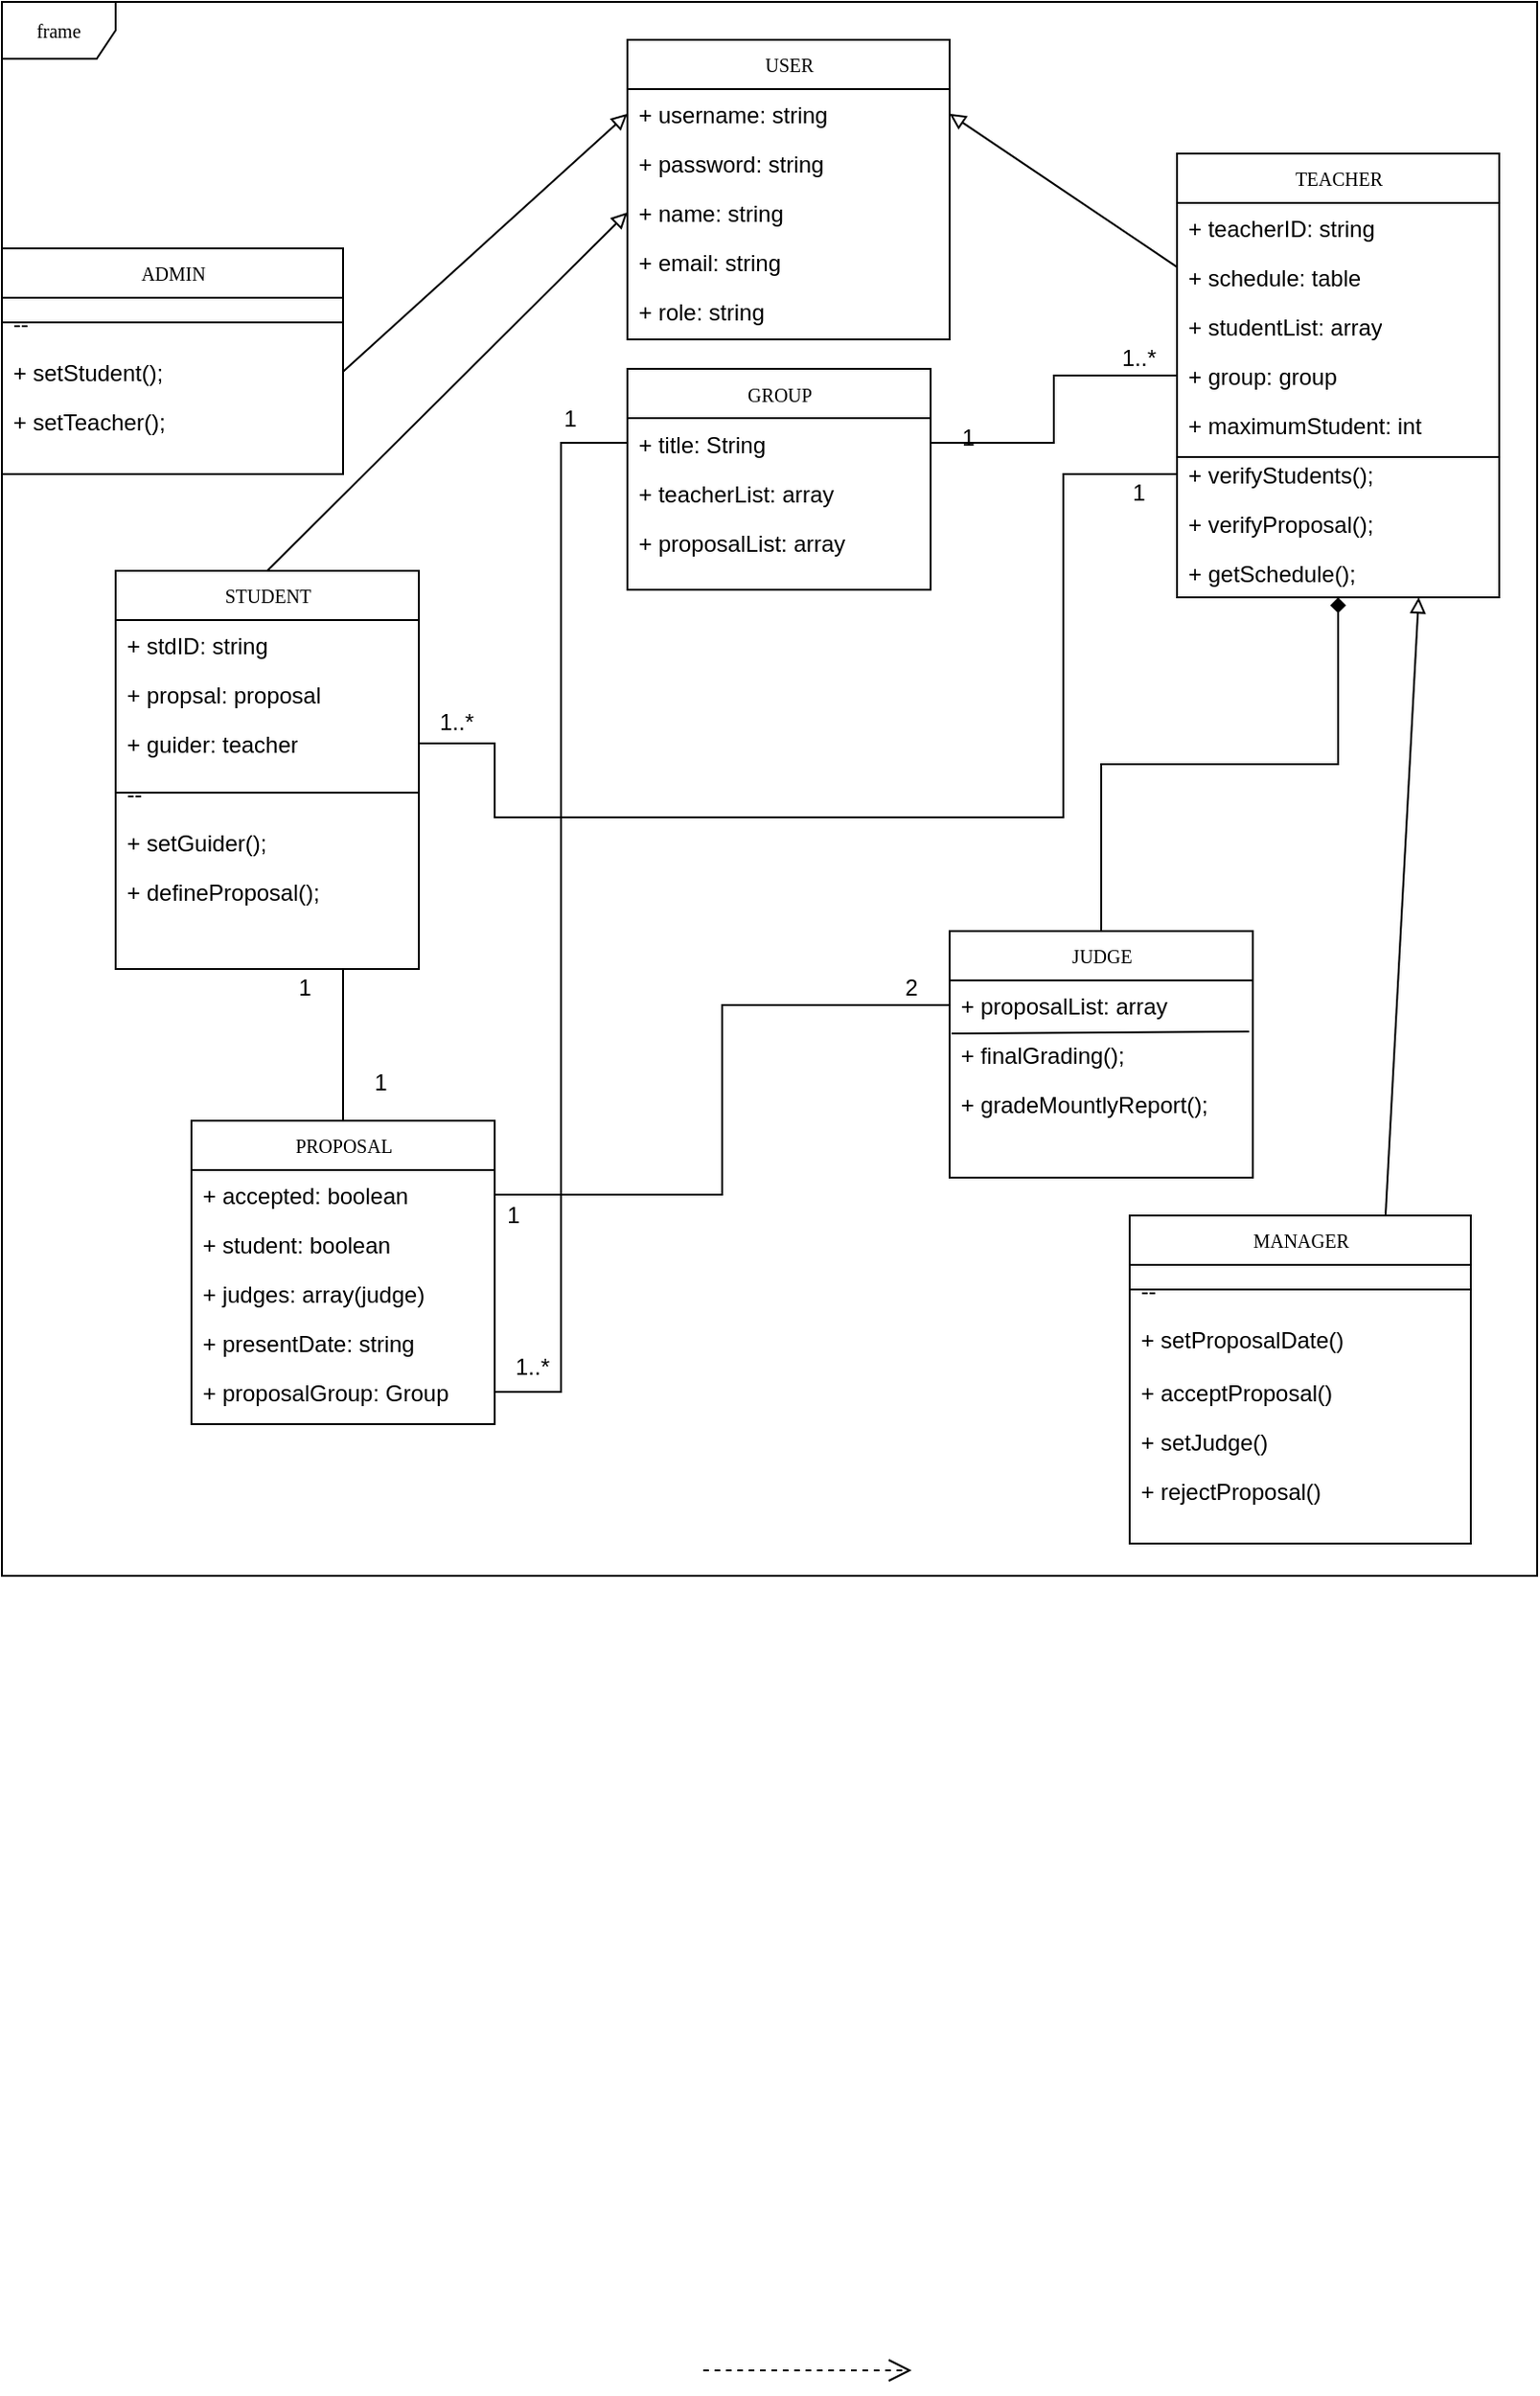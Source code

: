 <mxfile version="12.8.5" type="device"><diagram name="Page-1" id="c4acf3e9-155e-7222-9cf6-157b1a14988f"><mxGraphModel dx="868" dy="1579" grid="1" gridSize="10" guides="1" tooltips="1" connect="1" arrows="1" fold="1" page="1" pageScale="1" pageWidth="850" pageHeight="1100" background="#ffffff" math="0" shadow="0"><root><mxCell id="0"/><mxCell id="1" parent="0"/><mxCell id="17acba5748e5396b-1" value="frame" style="shape=umlFrame;whiteSpace=wrap;html=1;rounded=0;shadow=0;comic=0;labelBackgroundColor=none;strokeWidth=1;fontFamily=Verdana;fontSize=10;align=center;" parent="1" vertex="1"><mxGeometry x="10" y="-220" width="810" height="830" as="geometry"/></mxCell><mxCell id="5d2195bd80daf111-34" style="edgeStyle=orthogonalEdgeStyle;rounded=0;html=1;dashed=1;labelBackgroundColor=none;startFill=0;endArrow=open;endFill=0;endSize=10;fontFamily=Verdana;fontSize=10;" parent="1" edge="1"><mxGeometry relative="1" as="geometry"><Array as="points"><mxPoint x="410" y="1029"/><mxPoint x="410" y="1029"/></Array><mxPoint x="380" y="1029" as="sourcePoint"/><mxPoint x="490" y="1029" as="targetPoint"/></mxGeometry></mxCell><mxCell id="wHFiMP8h2p_ATJHwWN6Z-9" style="rounded=0;orthogonalLoop=1;jettySize=auto;html=1;entryX=1;entryY=0.5;entryDx=0;entryDy=0;endArrow=block;endFill=0;" edge="1" parent="1" source="17acba5748e5396b-30" target="17acba5748e5396b-21"><mxGeometry relative="1" as="geometry"><mxPoint x="580" y="152" as="sourcePoint"/></mxGeometry></mxCell><mxCell id="wHFiMP8h2p_ATJHwWN6Z-18" style="edgeStyle=none;rounded=0;orthogonalLoop=1;jettySize=auto;html=1;exitX=0.5;exitY=0;exitDx=0;exitDy=0;endArrow=block;endFill=0;entryX=0;entryY=0.5;entryDx=0;entryDy=0;" edge="1" parent="1" source="wHFiMP8h2p_ATJHwWN6Z-10" target="wHFiMP8h2p_ATJHwWN6Z-14"><mxGeometry relative="1" as="geometry"><Array as="points"/></mxGeometry></mxCell><mxCell id="wHFiMP8h2p_ATJHwWN6Z-23" value="" style="endArrow=none;html=1;entryX=1;entryY=0.5;entryDx=0;entryDy=0;exitX=0;exitY=0.5;exitDx=0;exitDy=0;" edge="1" parent="1" source="wHFiMP8h2p_ATJHwWN6Z-1" target="wHFiMP8h2p_ATJHwWN6Z-1"><mxGeometry width="50" height="50" relative="1" as="geometry"><mxPoint x="140" y="170" as="sourcePoint"/><mxPoint x="190" y="120" as="targetPoint"/></mxGeometry></mxCell><mxCell id="wHFiMP8h2p_ATJHwWN6Z-49" style="edgeStyle=none;rounded=0;orthogonalLoop=1;jettySize=auto;html=1;exitX=1;exitY=0.5;exitDx=0;exitDy=0;entryX=0;entryY=0.5;entryDx=0;entryDy=0;endArrow=block;endFill=0;" edge="1" parent="1" source="wHFiMP8h2p_ATJHwWN6Z-46" target="17acba5748e5396b-21"><mxGeometry relative="1" as="geometry"/></mxCell><mxCell id="wHFiMP8h2p_ATJHwWN6Z-57" style="edgeStyle=orthogonalEdgeStyle;rounded=0;orthogonalLoop=1;jettySize=auto;html=1;exitX=0.5;exitY=0;exitDx=0;exitDy=0;endArrow=none;endFill=0;entryX=0.75;entryY=1;entryDx=0;entryDy=0;" edge="1" parent="1" source="5d2195bd80daf111-5" target="wHFiMP8h2p_ATJHwWN6Z-10"><mxGeometry relative="1" as="geometry"><mxPoint x="200" y="320" as="targetPoint"/></mxGeometry></mxCell><mxCell id="wHFiMP8h2p_ATJHwWN6Z-58" style="edgeStyle=orthogonalEdgeStyle;rounded=0;orthogonalLoop=1;jettySize=auto;html=1;exitX=1;exitY=0.5;exitDx=0;exitDy=0;entryX=0;entryY=0.5;entryDx=0;entryDy=0;endArrow=none;endFill=0;" edge="1" parent="1" source="5d2195bd80daf111-7" target="wHFiMP8h2p_ATJHwWN6Z-20"><mxGeometry relative="1" as="geometry"/></mxCell><mxCell id="wHFiMP8h2p_ATJHwWN6Z-42" value="ADMIN" style="swimlane;html=1;fontStyle=0;childLayout=stackLayout;horizontal=1;startSize=26;fillColor=none;horizontalStack=0;resizeParent=1;resizeLast=0;collapsible=1;marginBottom=0;swimlaneFillColor=#ffffff;rounded=0;shadow=0;comic=0;labelBackgroundColor=none;strokeWidth=1;fontFamily=Verdana;fontSize=10;align=center;" vertex="1" parent="1"><mxGeometry x="10" y="-90" width="180" height="119" as="geometry"/></mxCell><mxCell id="wHFiMP8h2p_ATJHwWN6Z-43" value="--" style="text;html=1;strokeColor=none;fillColor=none;align=left;verticalAlign=top;spacingLeft=4;spacingRight=4;whiteSpace=wrap;overflow=hidden;rotatable=0;points=[[0,0.5],[1,0.5]];portConstraint=eastwest;" vertex="1" parent="wHFiMP8h2p_ATJHwWN6Z-42"><mxGeometry y="26" width="180" height="26" as="geometry"/></mxCell><mxCell id="wHFiMP8h2p_ATJHwWN6Z-45" style="edgeStyle=none;rounded=0;orthogonalLoop=1;jettySize=auto;html=1;exitX=0;exitY=0.5;exitDx=0;exitDy=0;endArrow=none;endFill=0;entryX=1;entryY=0.5;entryDx=0;entryDy=0;" edge="1" parent="wHFiMP8h2p_ATJHwWN6Z-42" source="wHFiMP8h2p_ATJHwWN6Z-43" target="wHFiMP8h2p_ATJHwWN6Z-43"><mxGeometry relative="1" as="geometry"/></mxCell><mxCell id="wHFiMP8h2p_ATJHwWN6Z-46" value="+ setStudent();" style="text;html=1;strokeColor=none;fillColor=none;align=left;verticalAlign=top;spacingLeft=4;spacingRight=4;whiteSpace=wrap;overflow=hidden;rotatable=0;points=[[0,0.5],[1,0.5]];portConstraint=eastwest;" vertex="1" parent="wHFiMP8h2p_ATJHwWN6Z-42"><mxGeometry y="52" width="180" height="26" as="geometry"/></mxCell><mxCell id="wHFiMP8h2p_ATJHwWN6Z-48" value="+ setTeacher();" style="text;html=1;strokeColor=none;fillColor=none;align=left;verticalAlign=top;spacingLeft=4;spacingRight=4;whiteSpace=wrap;overflow=hidden;rotatable=0;points=[[0,0.5],[1,0.5]];portConstraint=eastwest;" vertex="1" parent="wHFiMP8h2p_ATJHwWN6Z-42"><mxGeometry y="78" width="180" height="26" as="geometry"/></mxCell><mxCell id="wHFiMP8h2p_ATJHwWN6Z-10" value="STUDENT" style="swimlane;html=1;fontStyle=0;childLayout=stackLayout;horizontal=1;startSize=26;fillColor=none;horizontalStack=0;resizeParent=1;resizeLast=0;collapsible=1;marginBottom=0;swimlaneFillColor=#ffffff;rounded=0;shadow=0;comic=0;labelBackgroundColor=none;strokeWidth=1;fontFamily=Verdana;fontSize=10;align=center;" vertex="1" parent="1"><mxGeometry x="70" y="80" width="160" height="210" as="geometry"/></mxCell><mxCell id="wHFiMP8h2p_ATJHwWN6Z-11" value="+ stdID: string" style="text;html=1;strokeColor=none;fillColor=none;align=left;verticalAlign=top;spacingLeft=4;spacingRight=4;whiteSpace=wrap;overflow=hidden;rotatable=0;points=[[0,0.5],[1,0.5]];portConstraint=eastwest;" vertex="1" parent="wHFiMP8h2p_ATJHwWN6Z-10"><mxGeometry y="26" width="160" height="26" as="geometry"/></mxCell><mxCell id="wHFiMP8h2p_ATJHwWN6Z-12" value="+ propsal: proposal" style="text;html=1;strokeColor=none;fillColor=none;align=left;verticalAlign=top;spacingLeft=4;spacingRight=4;whiteSpace=wrap;overflow=hidden;rotatable=0;points=[[0,0.5],[1,0.5]];portConstraint=eastwest;" vertex="1" parent="wHFiMP8h2p_ATJHwWN6Z-10"><mxGeometry y="52" width="160" height="26" as="geometry"/></mxCell><mxCell id="wHFiMP8h2p_ATJHwWN6Z-13" value="+ guider: teacher" style="text;html=1;strokeColor=none;fillColor=none;align=left;verticalAlign=top;spacingLeft=4;spacingRight=4;whiteSpace=wrap;overflow=hidden;rotatable=0;points=[[0,0.5],[1,0.5]];portConstraint=eastwest;" vertex="1" parent="wHFiMP8h2p_ATJHwWN6Z-10"><mxGeometry y="78" width="160" height="26" as="geometry"/></mxCell><mxCell id="wHFiMP8h2p_ATJHwWN6Z-81" value="" style="endArrow=none;html=1;exitX=0;exitY=0.5;exitDx=0;exitDy=0;entryX=1;entryY=0.5;entryDx=0;entryDy=0;" edge="1" parent="wHFiMP8h2p_ATJHwWN6Z-10" source="wHFiMP8h2p_ATJHwWN6Z-79" target="wHFiMP8h2p_ATJHwWN6Z-79"><mxGeometry width="50" height="50" relative="1" as="geometry"><mxPoint x="100" y="160" as="sourcePoint"/><mxPoint x="150" y="110" as="targetPoint"/></mxGeometry></mxCell><mxCell id="wHFiMP8h2p_ATJHwWN6Z-79" value="--" style="text;html=1;strokeColor=none;fillColor=none;align=left;verticalAlign=top;spacingLeft=4;spacingRight=4;whiteSpace=wrap;overflow=hidden;rotatable=0;points=[[0,0.5],[1,0.5]];portConstraint=eastwest;" vertex="1" parent="wHFiMP8h2p_ATJHwWN6Z-10"><mxGeometry y="104" width="160" height="26" as="geometry"/></mxCell><mxCell id="wHFiMP8h2p_ATJHwWN6Z-82" value="+ setGuider();" style="text;html=1;strokeColor=none;fillColor=none;align=left;verticalAlign=top;spacingLeft=4;spacingRight=4;whiteSpace=wrap;overflow=hidden;rotatable=0;points=[[0,0.5],[1,0.5]];portConstraint=eastwest;" vertex="1" parent="wHFiMP8h2p_ATJHwWN6Z-10"><mxGeometry y="130" width="160" height="26" as="geometry"/></mxCell><mxCell id="wHFiMP8h2p_ATJHwWN6Z-83" value="+ defineProposal();" style="text;html=1;strokeColor=none;fillColor=none;align=left;verticalAlign=top;spacingLeft=4;spacingRight=4;whiteSpace=wrap;overflow=hidden;rotatable=0;points=[[0,0.5],[1,0.5]];portConstraint=eastwest;" vertex="1" parent="wHFiMP8h2p_ATJHwWN6Z-10"><mxGeometry y="156" width="160" height="26" as="geometry"/></mxCell><mxCell id="wHFiMP8h2p_ATJHwWN6Z-70" style="edgeStyle=orthogonalEdgeStyle;rounded=0;orthogonalLoop=1;jettySize=auto;html=1;exitX=1;exitY=0.5;exitDx=0;exitDy=0;endArrow=none;endFill=0;" edge="1" parent="1" source="wHFiMP8h2p_ATJHwWN6Z-61" target="wHFiMP8h2p_ATJHwWN6Z-63"><mxGeometry relative="1" as="geometry"/></mxCell><mxCell id="wHFiMP8h2p_ATJHwWN6Z-76" style="rounded=0;orthogonalLoop=1;jettySize=auto;html=1;exitX=0.75;exitY=0;exitDx=0;exitDy=0;endArrow=block;endFill=0;entryX=0.75;entryY=1;entryDx=0;entryDy=0;" edge="1" parent="1" source="wHFiMP8h2p_ATJHwWN6Z-1" target="17acba5748e5396b-30"><mxGeometry relative="1" as="geometry"><mxPoint x="720" y="230" as="targetPoint"/></mxGeometry></mxCell><mxCell id="wHFiMP8h2p_ATJHwWN6Z-73" style="edgeStyle=orthogonalEdgeStyle;rounded=0;orthogonalLoop=1;jettySize=auto;html=1;exitX=0.5;exitY=0;exitDx=0;exitDy=0;entryX=0.5;entryY=1;entryDx=0;entryDy=0;endArrow=diamond;endFill=1;" edge="1" parent="1" source="wHFiMP8h2p_ATJHwWN6Z-19" target="17acba5748e5396b-30"><mxGeometry relative="1" as="geometry"/></mxCell><mxCell id="wHFiMP8h2p_ATJHwWN6Z-71" style="edgeStyle=orthogonalEdgeStyle;rounded=0;orthogonalLoop=1;jettySize=auto;html=1;exitX=1;exitY=0.5;exitDx=0;exitDy=0;entryX=0;entryY=0.5;entryDx=0;entryDy=0;endArrow=none;endFill=0;" edge="1" parent="1" source="wHFiMP8h2p_ATJHwWN6Z-63" target="wHFiMP8h2p_ATJHwWN6Z-72"><mxGeometry relative="1" as="geometry"/></mxCell><mxCell id="wHFiMP8h2p_ATJHwWN6Z-19" value="JUDGE" style="swimlane;html=1;fontStyle=0;childLayout=stackLayout;horizontal=1;startSize=26;fillColor=none;horizontalStack=0;resizeParent=1;resizeLast=0;collapsible=1;marginBottom=0;swimlaneFillColor=#ffffff;rounded=0;shadow=0;comic=0;labelBackgroundColor=none;strokeWidth=1;fontFamily=Verdana;fontSize=10;align=center;" vertex="1" parent="1"><mxGeometry x="510" y="270" width="160" height="130" as="geometry"/></mxCell><mxCell id="wHFiMP8h2p_ATJHwWN6Z-20" value="+ proposalList: array" style="text;html=1;strokeColor=none;fillColor=none;align=left;verticalAlign=top;spacingLeft=4;spacingRight=4;whiteSpace=wrap;overflow=hidden;rotatable=0;points=[[0,0.5],[1,0.5]];portConstraint=eastwest;" vertex="1" parent="wHFiMP8h2p_ATJHwWN6Z-19"><mxGeometry y="26" width="160" height="26" as="geometry"/></mxCell><mxCell id="wHFiMP8h2p_ATJHwWN6Z-38" value="" style="endArrow=none;html=1;entryX=0.988;entryY=0.038;entryDx=0;entryDy=0;entryPerimeter=0;exitX=0.006;exitY=0.077;exitDx=0;exitDy=0;exitPerimeter=0;" edge="1" parent="wHFiMP8h2p_ATJHwWN6Z-19"><mxGeometry width="50" height="50" relative="1" as="geometry"><mxPoint x="0.96" y="54.002" as="sourcePoint"/><mxPoint x="158.08" y="52.988" as="targetPoint"/></mxGeometry></mxCell><mxCell id="wHFiMP8h2p_ATJHwWN6Z-22" value="&lt;div&gt;+ finalGrading();&lt;/div&gt;&lt;div&gt;&lt;br&gt;&lt;/div&gt;" style="text;html=1;strokeColor=none;fillColor=none;align=left;verticalAlign=top;spacingLeft=4;spacingRight=4;whiteSpace=wrap;overflow=hidden;rotatable=0;points=[[0,0.5],[1,0.5]];portConstraint=eastwest;" vertex="1" parent="wHFiMP8h2p_ATJHwWN6Z-19"><mxGeometry y="52" width="160" height="26" as="geometry"/></mxCell><mxCell id="wHFiMP8h2p_ATJHwWN6Z-37" style="edgeStyle=none;rounded=0;orthogonalLoop=1;jettySize=auto;html=1;exitX=0;exitY=0.5;exitDx=0;exitDy=0;endArrow=none;endFill=0;" edge="1" parent="wHFiMP8h2p_ATJHwWN6Z-19" source="wHFiMP8h2p_ATJHwWN6Z-20" target="wHFiMP8h2p_ATJHwWN6Z-20"><mxGeometry relative="1" as="geometry"/></mxCell><mxCell id="wHFiMP8h2p_ATJHwWN6Z-39" value="&lt;div&gt;+ gradeMountlyReport();&lt;/div&gt;&lt;div&gt;&lt;br&gt;&lt;/div&gt;" style="text;html=1;strokeColor=none;fillColor=none;align=left;verticalAlign=top;spacingLeft=4;spacingRight=4;whiteSpace=wrap;overflow=hidden;rotatable=0;points=[[0,0.5],[1,0.5]];portConstraint=eastwest;" vertex="1" parent="wHFiMP8h2p_ATJHwWN6Z-19"><mxGeometry y="78" width="160" height="26" as="geometry"/></mxCell><mxCell id="wHFiMP8h2p_ATJHwWN6Z-1" value="MANAGER" style="swimlane;html=1;fontStyle=0;childLayout=stackLayout;horizontal=1;startSize=26;fillColor=none;horizontalStack=0;resizeParent=1;resizeLast=0;collapsible=1;marginBottom=0;swimlaneFillColor=#ffffff;rounded=0;shadow=0;comic=0;labelBackgroundColor=none;strokeWidth=1;fontFamily=Verdana;fontSize=10;align=center;" vertex="1" parent="1"><mxGeometry x="605" y="420" width="180" height="173" as="geometry"/></mxCell><mxCell id="wHFiMP8h2p_ATJHwWN6Z-27" value="--" style="text;html=1;strokeColor=none;fillColor=none;align=left;verticalAlign=top;spacingLeft=4;spacingRight=4;whiteSpace=wrap;overflow=hidden;rotatable=0;points=[[0,0.5],[1,0.5]];portConstraint=eastwest;" vertex="1" parent="wHFiMP8h2p_ATJHwWN6Z-1"><mxGeometry y="26" width="180" height="26" as="geometry"/></mxCell><mxCell id="wHFiMP8h2p_ATJHwWN6Z-28" value="&lt;div&gt;+ setProposalDate()&lt;/div&gt;&lt;div&gt;&lt;br&gt;&lt;/div&gt;&lt;div&gt;&lt;br&gt;&lt;/div&gt;" style="text;html=1;strokeColor=none;fillColor=none;align=left;verticalAlign=top;spacingLeft=4;spacingRight=4;whiteSpace=wrap;overflow=hidden;rotatable=0;points=[[0,0.5],[1,0.5]];portConstraint=eastwest;" vertex="1" parent="wHFiMP8h2p_ATJHwWN6Z-1"><mxGeometry y="52" width="180" height="28" as="geometry"/></mxCell><mxCell id="wHFiMP8h2p_ATJHwWN6Z-40" value="+ acceptProposal()" style="text;html=1;strokeColor=none;fillColor=none;align=left;verticalAlign=top;spacingLeft=4;spacingRight=4;whiteSpace=wrap;overflow=hidden;rotatable=0;points=[[0,0.5],[1,0.5]];portConstraint=eastwest;" vertex="1" parent="wHFiMP8h2p_ATJHwWN6Z-1"><mxGeometry y="80" width="180" height="26" as="geometry"/></mxCell><mxCell id="wHFiMP8h2p_ATJHwWN6Z-41" style="edgeStyle=none;rounded=0;orthogonalLoop=1;jettySize=auto;html=1;exitX=1;exitY=0.5;exitDx=0;exitDy=0;entryX=0;entryY=0.5;entryDx=0;entryDy=0;endArrow=none;endFill=0;" edge="1" parent="wHFiMP8h2p_ATJHwWN6Z-1" source="wHFiMP8h2p_ATJHwWN6Z-27" target="wHFiMP8h2p_ATJHwWN6Z-27"><mxGeometry relative="1" as="geometry"/></mxCell><mxCell id="wHFiMP8h2p_ATJHwWN6Z-51" value="+ setJudge()" style="text;html=1;strokeColor=none;fillColor=none;align=left;verticalAlign=top;spacingLeft=4;spacingRight=4;whiteSpace=wrap;overflow=hidden;rotatable=0;points=[[0,0.5],[1,0.5]];portConstraint=eastwest;" vertex="1" parent="wHFiMP8h2p_ATJHwWN6Z-1"><mxGeometry y="106" width="180" height="26" as="geometry"/></mxCell><mxCell id="wHFiMP8h2p_ATJHwWN6Z-52" value="+ rejectProposal()" style="text;html=1;strokeColor=none;fillColor=none;align=left;verticalAlign=top;spacingLeft=4;spacingRight=4;whiteSpace=wrap;overflow=hidden;rotatable=0;points=[[0,0.5],[1,0.5]];portConstraint=eastwest;" vertex="1" parent="wHFiMP8h2p_ATJHwWN6Z-1"><mxGeometry y="132" width="180" height="26" as="geometry"/></mxCell><mxCell id="wHFiMP8h2p_ATJHwWN6Z-78" style="edgeStyle=orthogonalEdgeStyle;rounded=0;orthogonalLoop=1;jettySize=auto;html=1;exitX=1;exitY=0.5;exitDx=0;exitDy=0;endArrow=none;endFill=0;entryX=0;entryY=0.5;entryDx=0;entryDy=0;" edge="1" parent="1" source="wHFiMP8h2p_ATJHwWN6Z-13" target="wHFiMP8h2p_ATJHwWN6Z-90"><mxGeometry relative="1" as="geometry"><mxPoint x="630" y="100" as="targetPoint"/><Array as="points"><mxPoint x="270" y="171"/><mxPoint x="270" y="210"/><mxPoint x="570" y="210"/><mxPoint x="570" y="29"/></Array></mxGeometry></mxCell><mxCell id="5d2195bd80daf111-5" value="PROPOSAL" style="swimlane;html=1;fontStyle=0;childLayout=stackLayout;horizontal=1;startSize=26;fillColor=none;horizontalStack=0;resizeParent=1;resizeLast=0;collapsible=1;marginBottom=0;swimlaneFillColor=#ffffff;rounded=0;shadow=0;comic=0;labelBackgroundColor=none;strokeWidth=1;fontFamily=Verdana;fontSize=10;align=center;" parent="1" vertex="1"><mxGeometry x="110" y="370" width="160" height="160" as="geometry"/></mxCell><mxCell id="5d2195bd80daf111-7" value="+ accepted: boolean" style="text;html=1;strokeColor=none;fillColor=none;align=left;verticalAlign=top;spacingLeft=4;spacingRight=4;whiteSpace=wrap;overflow=hidden;rotatable=0;points=[[0,0.5],[1,0.5]];portConstraint=eastwest;" parent="5d2195bd80daf111-5" vertex="1"><mxGeometry y="26" width="160" height="26" as="geometry"/></mxCell><mxCell id="wHFiMP8h2p_ATJHwWN6Z-56" value="+ student: boolean" style="text;html=1;strokeColor=none;fillColor=none;align=left;verticalAlign=top;spacingLeft=4;spacingRight=4;whiteSpace=wrap;overflow=hidden;rotatable=0;points=[[0,0.5],[1,0.5]];portConstraint=eastwest;" vertex="1" parent="5d2195bd80daf111-5"><mxGeometry y="52" width="160" height="26" as="geometry"/></mxCell><mxCell id="wHFiMP8h2p_ATJHwWN6Z-55" value="+ judges: array(judge)" style="text;html=1;strokeColor=none;fillColor=none;align=left;verticalAlign=top;spacingLeft=4;spacingRight=4;whiteSpace=wrap;overflow=hidden;rotatable=0;points=[[0,0.5],[1,0.5]];portConstraint=eastwest;" vertex="1" parent="5d2195bd80daf111-5"><mxGeometry y="78" width="160" height="26" as="geometry"/></mxCell><mxCell id="wHFiMP8h2p_ATJHwWN6Z-60" value="+ presentDate: string" style="text;html=1;strokeColor=none;fillColor=none;align=left;verticalAlign=top;spacingLeft=4;spacingRight=4;whiteSpace=wrap;overflow=hidden;rotatable=0;points=[[0,0.5],[1,0.5]];portConstraint=eastwest;" vertex="1" parent="5d2195bd80daf111-5"><mxGeometry y="104" width="160" height="26" as="geometry"/></mxCell><mxCell id="wHFiMP8h2p_ATJHwWN6Z-61" value="+ proposalGroup: Group" style="text;html=1;strokeColor=none;fillColor=none;align=left;verticalAlign=top;spacingLeft=4;spacingRight=4;whiteSpace=wrap;overflow=hidden;rotatable=0;points=[[0,0.5],[1,0.5]];portConstraint=eastwest;" vertex="1" parent="5d2195bd80daf111-5"><mxGeometry y="130" width="160" height="26" as="geometry"/></mxCell><mxCell id="17acba5748e5396b-20" value="USER" style="swimlane;html=1;fontStyle=0;childLayout=stackLayout;horizontal=1;startSize=26;fillColor=none;horizontalStack=0;resizeParent=1;resizeLast=0;collapsible=1;marginBottom=0;swimlaneFillColor=#ffffff;rounded=0;shadow=0;comic=0;labelBackgroundColor=none;strokeWidth=1;fontFamily=Verdana;fontSize=10;align=center;" parent="1" vertex="1"><mxGeometry x="340" y="-200" width="170" height="158" as="geometry"/></mxCell><mxCell id="17acba5748e5396b-21" value="+ username: string" style="text;html=1;strokeColor=none;fillColor=none;align=left;verticalAlign=top;spacingLeft=4;spacingRight=4;whiteSpace=wrap;overflow=hidden;rotatable=0;points=[[0,0.5],[1,0.5]];portConstraint=eastwest;" parent="17acba5748e5396b-20" vertex="1"><mxGeometry y="26" width="170" height="26" as="geometry"/></mxCell><mxCell id="17acba5748e5396b-24" value="+ password: string" style="text;html=1;strokeColor=none;fillColor=none;align=left;verticalAlign=top;spacingLeft=4;spacingRight=4;whiteSpace=wrap;overflow=hidden;rotatable=0;points=[[0,0.5],[1,0.5]];portConstraint=eastwest;" parent="17acba5748e5396b-20" vertex="1"><mxGeometry y="52" width="170" height="26" as="geometry"/></mxCell><mxCell id="wHFiMP8h2p_ATJHwWN6Z-14" value="&lt;div&gt;+ name: string&lt;/div&gt;&lt;div&gt;&lt;br&gt;&lt;/div&gt;" style="text;html=1;strokeColor=none;fillColor=none;align=left;verticalAlign=top;spacingLeft=4;spacingRight=4;whiteSpace=wrap;overflow=hidden;rotatable=0;points=[[0,0.5],[1,0.5]];portConstraint=eastwest;" vertex="1" parent="17acba5748e5396b-20"><mxGeometry y="78" width="170" height="26" as="geometry"/></mxCell><mxCell id="wHFiMP8h2p_ATJHwWN6Z-16" value="&lt;div&gt;+ email: string&lt;/div&gt;&lt;div&gt;&lt;br&gt;&lt;/div&gt;" style="text;html=1;strokeColor=none;fillColor=none;align=left;verticalAlign=top;spacingLeft=4;spacingRight=4;whiteSpace=wrap;overflow=hidden;rotatable=0;points=[[0,0.5],[1,0.5]];portConstraint=eastwest;" vertex="1" parent="17acba5748e5396b-20"><mxGeometry y="104" width="170" height="26" as="geometry"/></mxCell><mxCell id="wHFiMP8h2p_ATJHwWN6Z-17" value="&lt;div&gt;+ role: string&lt;/div&gt;&lt;div&gt;&lt;br&gt;&lt;/div&gt;" style="text;html=1;strokeColor=none;fillColor=none;align=left;verticalAlign=top;spacingLeft=4;spacingRight=4;whiteSpace=wrap;overflow=hidden;rotatable=0;points=[[0,0.5],[1,0.5]];portConstraint=eastwest;" vertex="1" parent="17acba5748e5396b-20"><mxGeometry y="130" width="170" height="26" as="geometry"/></mxCell><mxCell id="17acba5748e5396b-30" value="TEACHER" style="swimlane;html=1;fontStyle=0;childLayout=stackLayout;horizontal=1;startSize=26;fillColor=none;horizontalStack=0;resizeParent=1;resizeLast=0;collapsible=1;marginBottom=0;swimlaneFillColor=#ffffff;rounded=0;shadow=0;comic=0;labelBackgroundColor=none;strokeWidth=1;fontFamily=Verdana;fontSize=10;align=center;" parent="1" vertex="1"><mxGeometry x="630" y="-140" width="170" height="234" as="geometry"/></mxCell><mxCell id="17acba5748e5396b-31" value="+ teacherID: string" style="text;html=1;strokeColor=none;fillColor=none;align=left;verticalAlign=top;spacingLeft=4;spacingRight=4;whiteSpace=wrap;overflow=hidden;rotatable=0;points=[[0,0.5],[1,0.5]];portConstraint=eastwest;" parent="17acba5748e5396b-30" vertex="1"><mxGeometry y="26" width="170" height="26" as="geometry"/></mxCell><mxCell id="wHFiMP8h2p_ATJHwWN6Z-33" value="+ schedule: table" style="text;html=1;strokeColor=none;fillColor=none;align=left;verticalAlign=top;spacingLeft=4;spacingRight=4;whiteSpace=wrap;overflow=hidden;rotatable=0;points=[[0,0.5],[1,0.5]];portConstraint=eastwest;" vertex="1" parent="17acba5748e5396b-30"><mxGeometry y="52" width="170" height="26" as="geometry"/></mxCell><mxCell id="wHFiMP8h2p_ATJHwWN6Z-50" value="+ studentList: array" style="text;html=1;strokeColor=none;fillColor=none;align=left;verticalAlign=top;spacingLeft=4;spacingRight=4;whiteSpace=wrap;overflow=hidden;rotatable=0;points=[[0,0.5],[1,0.5]];portConstraint=eastwest;" vertex="1" parent="17acba5748e5396b-30"><mxGeometry y="78" width="170" height="26" as="geometry"/></mxCell><mxCell id="wHFiMP8h2p_ATJHwWN6Z-72" value="+ group: group" style="text;html=1;strokeColor=none;fillColor=none;align=left;verticalAlign=top;spacingLeft=4;spacingRight=4;whiteSpace=wrap;overflow=hidden;rotatable=0;points=[[0,0.5],[1,0.5]];portConstraint=eastwest;" vertex="1" parent="17acba5748e5396b-30"><mxGeometry y="104" width="170" height="26" as="geometry"/></mxCell><mxCell id="wHFiMP8h2p_ATJHwWN6Z-87" value="" style="endArrow=none;html=1;" edge="1" parent="17acba5748e5396b-30" source="wHFiMP8h2p_ATJHwWN6Z-88"><mxGeometry width="50" height="50" relative="1" as="geometry"><mxPoint x="2" y="150" as="sourcePoint"/><mxPoint x="170" y="150" as="targetPoint"/></mxGeometry></mxCell><mxCell id="wHFiMP8h2p_ATJHwWN6Z-88" value="+ maximumStudent: int" style="text;html=1;strokeColor=none;fillColor=none;align=left;verticalAlign=top;spacingLeft=4;spacingRight=4;whiteSpace=wrap;overflow=hidden;rotatable=0;points=[[0,0.5],[1,0.5]];portConstraint=eastwest;" vertex="1" parent="17acba5748e5396b-30"><mxGeometry y="130" width="170" height="26" as="geometry"/></mxCell><mxCell id="wHFiMP8h2p_ATJHwWN6Z-93" value="" style="endArrow=none;html=1;" edge="1" parent="17acba5748e5396b-30"><mxGeometry width="50" height="50" relative="1" as="geometry"><mxPoint y="160" as="sourcePoint"/><mxPoint x="170" y="160" as="targetPoint"/></mxGeometry></mxCell><mxCell id="wHFiMP8h2p_ATJHwWN6Z-90" value="&lt;div&gt;+ verifyStudents();&lt;/div&gt;&lt;div&gt;&lt;br&gt;&lt;/div&gt;" style="text;html=1;strokeColor=none;fillColor=none;align=left;verticalAlign=top;spacingLeft=4;spacingRight=4;whiteSpace=wrap;overflow=hidden;rotatable=0;points=[[0,0.5],[1,0.5]];portConstraint=eastwest;" vertex="1" parent="17acba5748e5396b-30"><mxGeometry y="156" width="170" height="26" as="geometry"/></mxCell><mxCell id="wHFiMP8h2p_ATJHwWN6Z-89" value="&lt;div&gt;+ verifyProposal();&lt;/div&gt;&lt;div&gt;&lt;br&gt;&lt;/div&gt;" style="text;html=1;strokeColor=none;fillColor=none;align=left;verticalAlign=top;spacingLeft=4;spacingRight=4;whiteSpace=wrap;overflow=hidden;rotatable=0;points=[[0,0.5],[1,0.5]];portConstraint=eastwest;" vertex="1" parent="17acba5748e5396b-30"><mxGeometry y="182" width="170" height="26" as="geometry"/></mxCell><mxCell id="wHFiMP8h2p_ATJHwWN6Z-91" value="&lt;div&gt;+ getSchedule();&lt;/div&gt;&lt;div&gt;&lt;br&gt;&lt;/div&gt;" style="text;html=1;strokeColor=none;fillColor=none;align=left;verticalAlign=top;spacingLeft=4;spacingRight=4;whiteSpace=wrap;overflow=hidden;rotatable=0;points=[[0,0.5],[1,0.5]];portConstraint=eastwest;" vertex="1" parent="17acba5748e5396b-30"><mxGeometry y="208" width="170" height="26" as="geometry"/></mxCell><mxCell id="wHFiMP8h2p_ATJHwWN6Z-96" value="1..*" style="text;html=1;strokeColor=none;fillColor=none;align=center;verticalAlign=middle;whiteSpace=wrap;rounded=0;" vertex="1" parent="1"><mxGeometry x="230" y="150" width="40" height="20" as="geometry"/></mxCell><mxCell id="wHFiMP8h2p_ATJHwWN6Z-98" value="1" style="text;html=1;strokeColor=none;fillColor=none;align=center;verticalAlign=middle;whiteSpace=wrap;rounded=0;" vertex="1" parent="1"><mxGeometry x="590" y="29" width="40" height="20" as="geometry"/></mxCell><mxCell id="wHFiMP8h2p_ATJHwWN6Z-99" value="1" style="text;html=1;strokeColor=none;fillColor=none;align=center;verticalAlign=middle;whiteSpace=wrap;rounded=0;" vertex="1" parent="1"><mxGeometry x="500" width="40" height="20" as="geometry"/></mxCell><mxCell id="wHFiMP8h2p_ATJHwWN6Z-101" value="1..*" style="text;html=1;strokeColor=none;fillColor=none;align=center;verticalAlign=middle;whiteSpace=wrap;rounded=0;" vertex="1" parent="1"><mxGeometry x="590" y="-42" width="40" height="20" as="geometry"/></mxCell><mxCell id="wHFiMP8h2p_ATJHwWN6Z-104" value="1..*" style="text;html=1;strokeColor=none;fillColor=none;align=center;verticalAlign=middle;whiteSpace=wrap;rounded=0;" vertex="1" parent="1"><mxGeometry x="270" y="490" width="40" height="20" as="geometry"/></mxCell><mxCell id="wHFiMP8h2p_ATJHwWN6Z-106" value="1" style="text;html=1;strokeColor=none;fillColor=none;align=center;verticalAlign=middle;whiteSpace=wrap;rounded=0;" vertex="1" parent="1"><mxGeometry x="290" y="-10" width="40" height="20" as="geometry"/></mxCell><mxCell id="wHFiMP8h2p_ATJHwWN6Z-62" value="GROUP" style="swimlane;html=1;fontStyle=0;childLayout=stackLayout;horizontal=1;startSize=26;fillColor=none;horizontalStack=0;resizeParent=1;resizeLast=0;collapsible=1;marginBottom=0;swimlaneFillColor=#ffffff;rounded=0;shadow=0;comic=0;labelBackgroundColor=none;strokeWidth=1;fontFamily=Verdana;fontSize=10;align=center;" vertex="1" parent="1"><mxGeometry x="340" y="-26.5" width="160" height="116.5" as="geometry"/></mxCell><mxCell id="wHFiMP8h2p_ATJHwWN6Z-63" value="+ title: String" style="text;html=1;strokeColor=none;fillColor=none;align=left;verticalAlign=top;spacingLeft=4;spacingRight=4;whiteSpace=wrap;overflow=hidden;rotatable=0;points=[[0,0.5],[1,0.5]];portConstraint=eastwest;" vertex="1" parent="wHFiMP8h2p_ATJHwWN6Z-62"><mxGeometry y="26" width="160" height="26" as="geometry"/></mxCell><mxCell id="wHFiMP8h2p_ATJHwWN6Z-109" value="+ teacherList: array" style="text;html=1;strokeColor=none;fillColor=none;align=left;verticalAlign=top;spacingLeft=4;spacingRight=4;whiteSpace=wrap;overflow=hidden;rotatable=0;points=[[0,0.5],[1,0.5]];portConstraint=eastwest;" vertex="1" parent="wHFiMP8h2p_ATJHwWN6Z-62"><mxGeometry y="52" width="160" height="26" as="geometry"/></mxCell><mxCell id="wHFiMP8h2p_ATJHwWN6Z-108" value="+ proposalList: array" style="text;html=1;strokeColor=none;fillColor=none;align=left;verticalAlign=top;spacingLeft=4;spacingRight=4;whiteSpace=wrap;overflow=hidden;rotatable=0;points=[[0,0.5],[1,0.5]];portConstraint=eastwest;" vertex="1" parent="wHFiMP8h2p_ATJHwWN6Z-62"><mxGeometry y="78" width="160" height="26" as="geometry"/></mxCell><mxCell id="wHFiMP8h2p_ATJHwWN6Z-110" value="2" style="text;html=1;strokeColor=none;fillColor=none;align=center;verticalAlign=middle;whiteSpace=wrap;rounded=0;" vertex="1" parent="1"><mxGeometry x="470" y="290" width="40" height="20" as="geometry"/></mxCell><mxCell id="wHFiMP8h2p_ATJHwWN6Z-111" value="1" style="text;html=1;strokeColor=none;fillColor=none;align=center;verticalAlign=middle;whiteSpace=wrap;rounded=0;" vertex="1" parent="1"><mxGeometry x="260" y="410" width="40" height="20" as="geometry"/></mxCell><mxCell id="wHFiMP8h2p_ATJHwWN6Z-113" value="1" style="text;html=1;strokeColor=none;fillColor=none;align=center;verticalAlign=middle;whiteSpace=wrap;rounded=0;" vertex="1" parent="1"><mxGeometry x="190" y="340" width="40" height="20" as="geometry"/></mxCell><mxCell id="wHFiMP8h2p_ATJHwWN6Z-114" value="1" style="text;html=1;strokeColor=none;fillColor=none;align=center;verticalAlign=middle;whiteSpace=wrap;rounded=0;" vertex="1" parent="1"><mxGeometry x="150" y="290" width="40" height="20" as="geometry"/></mxCell></root></mxGraphModel></diagram></mxfile>